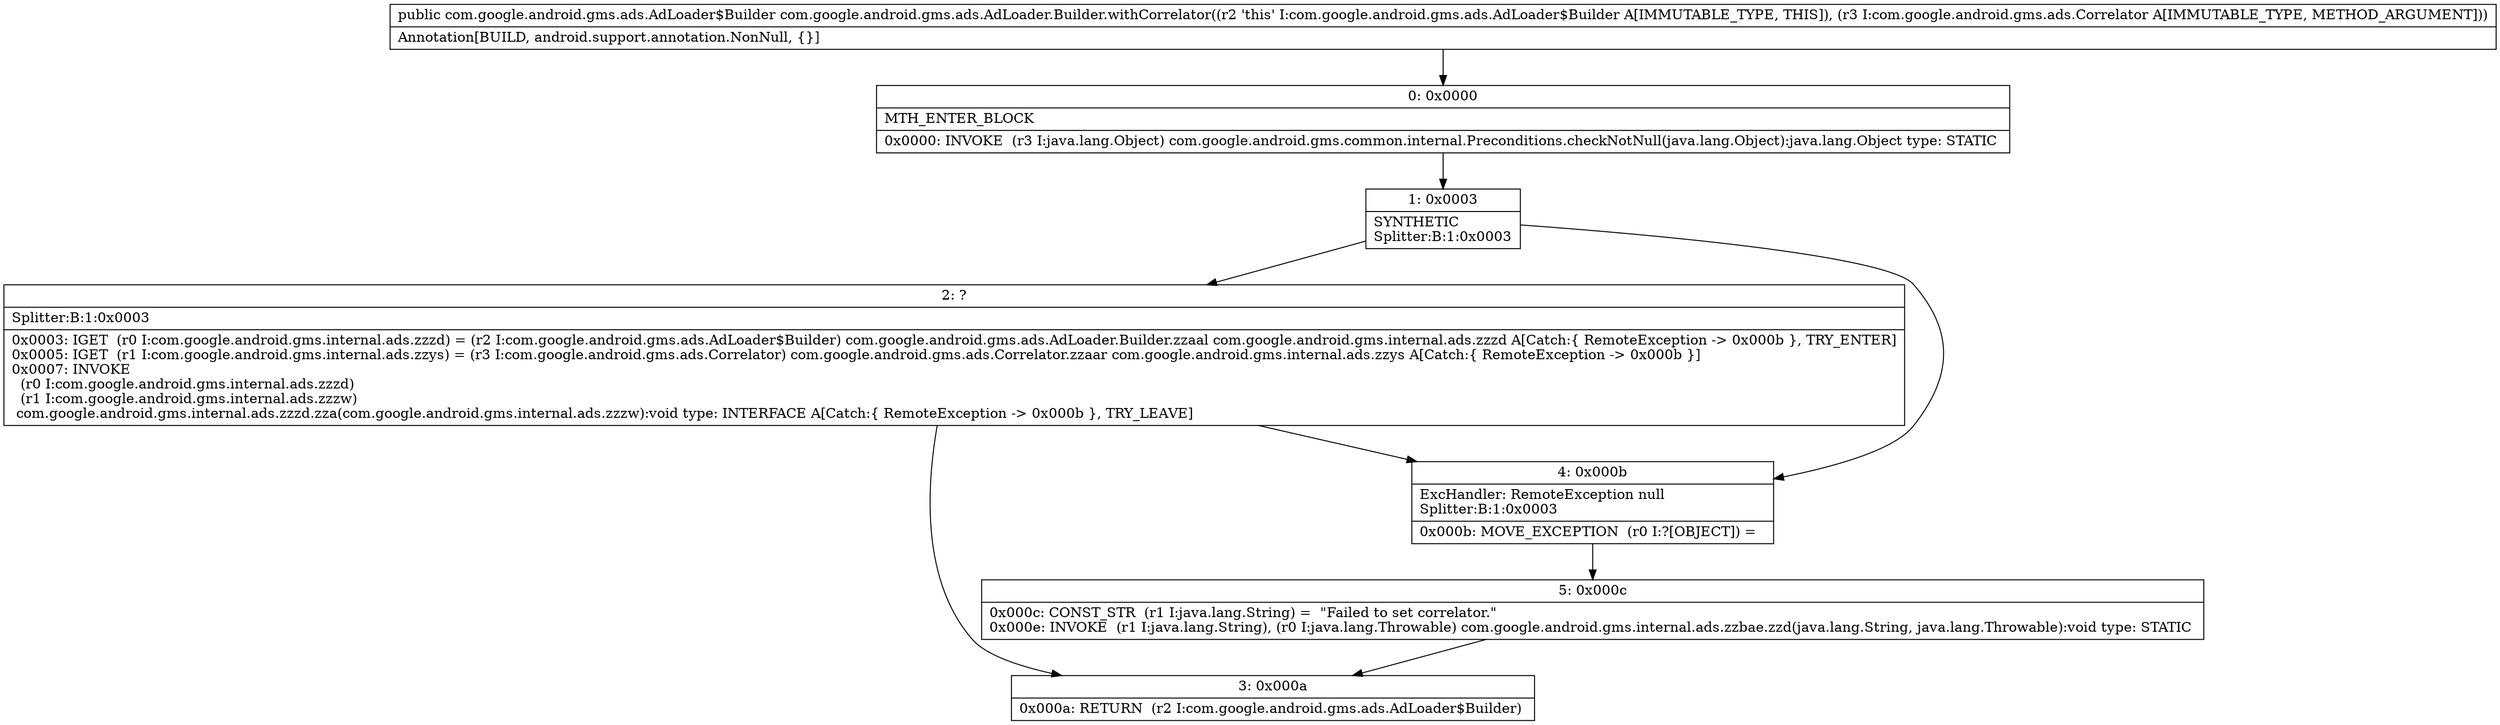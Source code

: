 digraph "CFG forcom.google.android.gms.ads.AdLoader.Builder.withCorrelator(Lcom\/google\/android\/gms\/ads\/Correlator;)Lcom\/google\/android\/gms\/ads\/AdLoader$Builder;" {
Node_0 [shape=record,label="{0\:\ 0x0000|MTH_ENTER_BLOCK\l|0x0000: INVOKE  (r3 I:java.lang.Object) com.google.android.gms.common.internal.Preconditions.checkNotNull(java.lang.Object):java.lang.Object type: STATIC \l}"];
Node_1 [shape=record,label="{1\:\ 0x0003|SYNTHETIC\lSplitter:B:1:0x0003\l}"];
Node_2 [shape=record,label="{2\:\ ?|Splitter:B:1:0x0003\l|0x0003: IGET  (r0 I:com.google.android.gms.internal.ads.zzzd) = (r2 I:com.google.android.gms.ads.AdLoader$Builder) com.google.android.gms.ads.AdLoader.Builder.zzaal com.google.android.gms.internal.ads.zzzd A[Catch:\{ RemoteException \-\> 0x000b \}, TRY_ENTER]\l0x0005: IGET  (r1 I:com.google.android.gms.internal.ads.zzys) = (r3 I:com.google.android.gms.ads.Correlator) com.google.android.gms.ads.Correlator.zzaar com.google.android.gms.internal.ads.zzys A[Catch:\{ RemoteException \-\> 0x000b \}]\l0x0007: INVOKE  \l  (r0 I:com.google.android.gms.internal.ads.zzzd)\l  (r1 I:com.google.android.gms.internal.ads.zzzw)\l com.google.android.gms.internal.ads.zzzd.zza(com.google.android.gms.internal.ads.zzzw):void type: INTERFACE A[Catch:\{ RemoteException \-\> 0x000b \}, TRY_LEAVE]\l}"];
Node_3 [shape=record,label="{3\:\ 0x000a|0x000a: RETURN  (r2 I:com.google.android.gms.ads.AdLoader$Builder) \l}"];
Node_4 [shape=record,label="{4\:\ 0x000b|ExcHandler: RemoteException null\lSplitter:B:1:0x0003\l|0x000b: MOVE_EXCEPTION  (r0 I:?[OBJECT]) =  \l}"];
Node_5 [shape=record,label="{5\:\ 0x000c|0x000c: CONST_STR  (r1 I:java.lang.String) =  \"Failed to set correlator.\" \l0x000e: INVOKE  (r1 I:java.lang.String), (r0 I:java.lang.Throwable) com.google.android.gms.internal.ads.zzbae.zzd(java.lang.String, java.lang.Throwable):void type: STATIC \l}"];
MethodNode[shape=record,label="{public com.google.android.gms.ads.AdLoader$Builder com.google.android.gms.ads.AdLoader.Builder.withCorrelator((r2 'this' I:com.google.android.gms.ads.AdLoader$Builder A[IMMUTABLE_TYPE, THIS]), (r3 I:com.google.android.gms.ads.Correlator A[IMMUTABLE_TYPE, METHOD_ARGUMENT]))  | Annotation[BUILD, android.support.annotation.NonNull, \{\}]\l}"];
MethodNode -> Node_0;
Node_0 -> Node_1;
Node_1 -> Node_2;
Node_1 -> Node_4;
Node_2 -> Node_3;
Node_2 -> Node_4;
Node_4 -> Node_5;
Node_5 -> Node_3;
}

